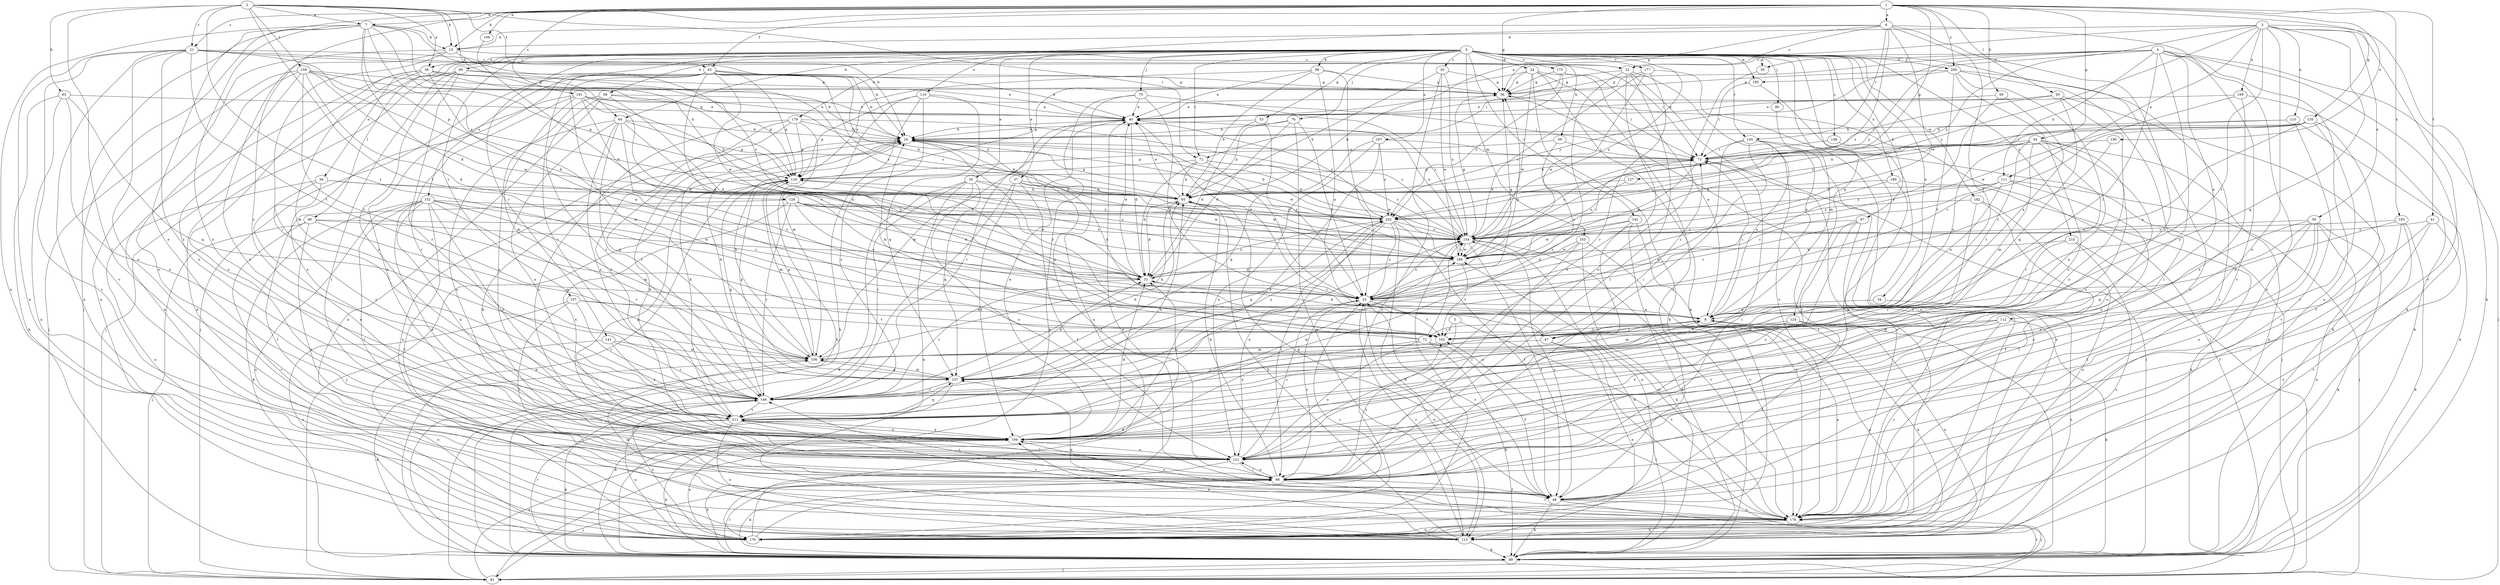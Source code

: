 strict digraph  {
0;
1;
2;
3;
4;
5;
6;
7;
8;
15;
16;
20;
21;
22;
23;
24;
30;
31;
34;
35;
36;
37;
38;
39;
40;
41;
43;
47;
48;
53;
54;
56;
58;
59;
60;
63;
64;
65;
69;
71;
72;
73;
75;
76;
80;
81;
86;
87;
89;
90;
93;
98;
103;
106;
109;
110;
111;
112;
113;
116;
121;
124;
127;
128;
129;
135;
137;
141;
142;
145;
146;
148;
152;
154;
157;
159;
162;
167;
169;
170;
175;
177;
178;
179;
182;
185;
186;
189;
190;
191;
193;
194;
200;
202;
210;
211;
0 -> 20  [label=c];
0 -> 24  [label=d];
0 -> 30  [label=d];
0 -> 34  [label=e];
0 -> 35  [label=e];
0 -> 36  [label=e];
0 -> 37  [label=e];
0 -> 38  [label=e];
0 -> 53  [label=g];
0 -> 58  [label=h];
0 -> 59  [label=h];
0 -> 69  [label=i];
0 -> 71  [label=i];
0 -> 75  [label=j];
0 -> 76  [label=j];
0 -> 80  [label=j];
0 -> 86  [label=k];
0 -> 87  [label=k];
0 -> 90  [label=l];
0 -> 103  [label=m];
0 -> 106  [label=m];
0 -> 116  [label=o];
0 -> 124  [label=p];
0 -> 141  [label=r];
0 -> 142  [label=r];
0 -> 145  [label=r];
0 -> 148  [label=s];
0 -> 152  [label=s];
0 -> 154  [label=s];
0 -> 157  [label=t];
0 -> 167  [label=u];
0 -> 175  [label=v];
0 -> 177  [label=v];
0 -> 178  [label=v];
0 -> 179  [label=w];
0 -> 182  [label=w];
0 -> 185  [label=w];
0 -> 189  [label=x];
0 -> 200  [label=y];
0 -> 210  [label=z];
1 -> 6  [label=a];
1 -> 7  [label=a];
1 -> 15  [label=b];
1 -> 21  [label=c];
1 -> 41  [label=f];
1 -> 43  [label=f];
1 -> 54  [label=g];
1 -> 56  [label=g];
1 -> 60  [label=h];
1 -> 93  [label=l];
1 -> 109  [label=n];
1 -> 121  [label=o];
1 -> 127  [label=p];
1 -> 135  [label=q];
1 -> 190  [label=x];
1 -> 191  [label=x];
1 -> 193  [label=x];
1 -> 200  [label=y];
1 -> 211  [label=z];
2 -> 7  [label=a];
2 -> 15  [label=b];
2 -> 21  [label=c];
2 -> 38  [label=e];
2 -> 43  [label=f];
2 -> 47  [label=f];
2 -> 63  [label=h];
2 -> 64  [label=h];
2 -> 71  [label=i];
2 -> 98  [label=l];
2 -> 159  [label=t];
2 -> 162  [label=t];
3 -> 15  [label=b];
3 -> 39  [label=e];
3 -> 40  [label=e];
3 -> 89  [label=k];
3 -> 110  [label=n];
3 -> 111  [label=n];
3 -> 121  [label=o];
3 -> 137  [label=q];
3 -> 154  [label=s];
3 -> 162  [label=t];
3 -> 169  [label=u];
3 -> 178  [label=v];
3 -> 202  [label=y];
4 -> 22  [label=c];
4 -> 30  [label=d];
4 -> 71  [label=i];
4 -> 72  [label=i];
4 -> 81  [label=j];
4 -> 89  [label=k];
4 -> 111  [label=n];
4 -> 112  [label=n];
4 -> 170  [label=u];
4 -> 178  [label=v];
4 -> 185  [label=w];
4 -> 202  [label=y];
4 -> 211  [label=z];
5 -> 162  [label=t];
5 -> 178  [label=v];
5 -> 194  [label=x];
6 -> 15  [label=b];
6 -> 22  [label=c];
6 -> 47  [label=f];
6 -> 56  [label=g];
6 -> 64  [label=h];
6 -> 145  [label=r];
6 -> 154  [label=s];
6 -> 178  [label=v];
6 -> 186  [label=w];
6 -> 211  [label=z];
7 -> 15  [label=b];
7 -> 16  [label=b];
7 -> 31  [label=d];
7 -> 65  [label=h];
7 -> 81  [label=j];
7 -> 128  [label=p];
7 -> 129  [label=p];
7 -> 170  [label=u];
7 -> 178  [label=v];
7 -> 194  [label=x];
7 -> 202  [label=y];
8 -> 31  [label=d];
8 -> 47  [label=f];
8 -> 72  [label=i];
8 -> 73  [label=i];
8 -> 113  [label=n];
8 -> 162  [label=t];
15 -> 22  [label=c];
15 -> 121  [label=o];
15 -> 146  [label=r];
15 -> 154  [label=s];
15 -> 170  [label=u];
16 -> 73  [label=i];
16 -> 170  [label=u];
16 -> 186  [label=w];
20 -> 56  [label=g];
20 -> 65  [label=h];
20 -> 154  [label=s];
20 -> 170  [label=u];
20 -> 186  [label=w];
21 -> 16  [label=b];
21 -> 22  [label=c];
21 -> 31  [label=d];
21 -> 73  [label=i];
21 -> 113  [label=n];
21 -> 121  [label=o];
21 -> 162  [label=t];
21 -> 170  [label=u];
21 -> 178  [label=v];
21 -> 211  [label=z];
22 -> 56  [label=g];
22 -> 98  [label=l];
22 -> 121  [label=o];
22 -> 170  [label=u];
22 -> 178  [label=v];
22 -> 211  [label=z];
23 -> 8  [label=a];
23 -> 40  [label=e];
23 -> 56  [label=g];
23 -> 113  [label=n];
23 -> 154  [label=s];
23 -> 162  [label=t];
24 -> 48  [label=f];
24 -> 56  [label=g];
24 -> 73  [label=i];
24 -> 89  [label=k];
24 -> 129  [label=p];
24 -> 170  [label=u];
24 -> 186  [label=w];
30 -> 121  [label=o];
31 -> 23  [label=c];
31 -> 40  [label=e];
31 -> 56  [label=g];
31 -> 146  [label=r];
31 -> 202  [label=y];
34 -> 8  [label=a];
34 -> 113  [label=n];
35 -> 65  [label=h];
35 -> 89  [label=k];
35 -> 113  [label=n];
35 -> 121  [label=o];
35 -> 137  [label=q];
35 -> 146  [label=r];
35 -> 186  [label=w];
36 -> 65  [label=h];
36 -> 121  [label=o];
36 -> 154  [label=s];
36 -> 170  [label=u];
36 -> 211  [label=z];
37 -> 48  [label=f];
37 -> 65  [label=h];
37 -> 98  [label=l];
37 -> 146  [label=r];
37 -> 186  [label=w];
37 -> 194  [label=x];
38 -> 8  [label=a];
38 -> 16  [label=b];
38 -> 56  [label=g];
38 -> 106  [label=m];
38 -> 113  [label=n];
38 -> 121  [label=o];
38 -> 129  [label=p];
39 -> 48  [label=f];
39 -> 89  [label=k];
39 -> 98  [label=l];
39 -> 113  [label=n];
39 -> 121  [label=o];
39 -> 137  [label=q];
39 -> 154  [label=s];
39 -> 194  [label=x];
40 -> 16  [label=b];
40 -> 31  [label=d];
40 -> 106  [label=m];
40 -> 146  [label=r];
40 -> 202  [label=y];
41 -> 98  [label=l];
41 -> 121  [label=o];
41 -> 154  [label=s];
41 -> 178  [label=v];
43 -> 8  [label=a];
43 -> 16  [label=b];
43 -> 40  [label=e];
43 -> 56  [label=g];
43 -> 81  [label=j];
43 -> 106  [label=m];
43 -> 121  [label=o];
43 -> 129  [label=p];
43 -> 146  [label=r];
43 -> 154  [label=s];
43 -> 186  [label=w];
43 -> 202  [label=y];
47 -> 16  [label=b];
47 -> 106  [label=m];
47 -> 113  [label=n];
47 -> 178  [label=v];
48 -> 23  [label=c];
48 -> 65  [label=h];
48 -> 81  [label=j];
48 -> 89  [label=k];
48 -> 146  [label=r];
48 -> 154  [label=s];
48 -> 178  [label=v];
48 -> 194  [label=x];
53 -> 16  [label=b];
53 -> 23  [label=c];
53 -> 31  [label=d];
54 -> 8  [label=a];
54 -> 65  [label=h];
54 -> 73  [label=i];
54 -> 106  [label=m];
54 -> 113  [label=n];
54 -> 121  [label=o];
54 -> 146  [label=r];
54 -> 162  [label=t];
54 -> 194  [label=x];
56 -> 40  [label=e];
56 -> 81  [label=j];
58 -> 31  [label=d];
58 -> 40  [label=e];
58 -> 65  [label=h];
58 -> 113  [label=n];
58 -> 146  [label=r];
58 -> 194  [label=x];
59 -> 23  [label=c];
59 -> 73  [label=i];
59 -> 129  [label=p];
60 -> 8  [label=a];
60 -> 23  [label=c];
60 -> 40  [label=e];
63 -> 40  [label=e];
63 -> 89  [label=k];
63 -> 113  [label=n];
63 -> 137  [label=q];
63 -> 194  [label=x];
64 -> 16  [label=b];
64 -> 23  [label=c];
64 -> 121  [label=o];
64 -> 129  [label=p];
64 -> 146  [label=r];
64 -> 162  [label=t];
64 -> 194  [label=x];
64 -> 211  [label=z];
65 -> 16  [label=b];
65 -> 31  [label=d];
65 -> 40  [label=e];
65 -> 202  [label=y];
69 -> 56  [label=g];
69 -> 81  [label=j];
69 -> 98  [label=l];
69 -> 113  [label=n];
69 -> 146  [label=r];
69 -> 154  [label=s];
69 -> 211  [label=z];
71 -> 23  [label=c];
71 -> 31  [label=d];
71 -> 65  [label=h];
71 -> 129  [label=p];
71 -> 154  [label=s];
71 -> 186  [label=w];
72 -> 16  [label=b];
72 -> 48  [label=f];
72 -> 89  [label=k];
72 -> 121  [label=o];
72 -> 129  [label=p];
72 -> 146  [label=r];
72 -> 154  [label=s];
73 -> 129  [label=p];
73 -> 154  [label=s];
73 -> 186  [label=w];
75 -> 8  [label=a];
75 -> 40  [label=e];
75 -> 89  [label=k];
75 -> 154  [label=s];
75 -> 170  [label=u];
76 -> 16  [label=b];
76 -> 23  [label=c];
76 -> 31  [label=d];
76 -> 65  [label=h];
76 -> 113  [label=n];
80 -> 8  [label=a];
81 -> 31  [label=d];
81 -> 162  [label=t];
81 -> 194  [label=x];
86 -> 8  [label=a];
86 -> 23  [label=c];
86 -> 40  [label=e];
86 -> 56  [label=g];
86 -> 65  [label=h];
86 -> 129  [label=p];
87 -> 23  [label=c];
87 -> 146  [label=r];
87 -> 154  [label=s];
87 -> 178  [label=v];
87 -> 194  [label=x];
89 -> 56  [label=g];
89 -> 73  [label=i];
89 -> 81  [label=j];
89 -> 98  [label=l];
89 -> 129  [label=p];
89 -> 146  [label=r];
89 -> 178  [label=v];
90 -> 81  [label=j];
90 -> 98  [label=l];
90 -> 106  [label=m];
90 -> 154  [label=s];
90 -> 178  [label=v];
90 -> 186  [label=w];
93 -> 40  [label=e];
93 -> 73  [label=i];
93 -> 89  [label=k];
93 -> 121  [label=o];
93 -> 137  [label=q];
98 -> 16  [label=b];
98 -> 23  [label=c];
98 -> 48  [label=f];
98 -> 65  [label=h];
98 -> 73  [label=i];
98 -> 81  [label=j];
98 -> 89  [label=k];
98 -> 121  [label=o];
98 -> 162  [label=t];
98 -> 178  [label=v];
103 -> 31  [label=d];
103 -> 89  [label=k];
103 -> 98  [label=l];
103 -> 178  [label=v];
103 -> 186  [label=w];
106 -> 16  [label=b];
106 -> 65  [label=h];
106 -> 89  [label=k];
106 -> 129  [label=p];
106 -> 137  [label=q];
109 -> 31  [label=d];
110 -> 16  [label=b];
110 -> 65  [label=h];
110 -> 89  [label=k];
110 -> 178  [label=v];
111 -> 8  [label=a];
111 -> 23  [label=c];
111 -> 65  [label=h];
111 -> 81  [label=j];
111 -> 194  [label=x];
111 -> 202  [label=y];
112 -> 89  [label=k];
112 -> 121  [label=o];
112 -> 162  [label=t];
112 -> 178  [label=v];
112 -> 194  [label=x];
113 -> 23  [label=c];
113 -> 65  [label=h];
113 -> 89  [label=k];
113 -> 194  [label=x];
116 -> 40  [label=e];
116 -> 89  [label=k];
116 -> 106  [label=m];
116 -> 129  [label=p];
116 -> 137  [label=q];
116 -> 211  [label=z];
121 -> 23  [label=c];
121 -> 89  [label=k];
121 -> 98  [label=l];
121 -> 129  [label=p];
124 -> 48  [label=f];
124 -> 106  [label=m];
124 -> 113  [label=n];
124 -> 162  [label=t];
127 -> 65  [label=h];
127 -> 154  [label=s];
128 -> 23  [label=c];
128 -> 31  [label=d];
128 -> 98  [label=l];
128 -> 146  [label=r];
128 -> 154  [label=s];
128 -> 186  [label=w];
128 -> 194  [label=x];
128 -> 202  [label=y];
129 -> 65  [label=h];
129 -> 81  [label=j];
129 -> 106  [label=m];
135 -> 8  [label=a];
135 -> 16  [label=b];
135 -> 23  [label=c];
135 -> 48  [label=f];
135 -> 73  [label=i];
135 -> 98  [label=l];
135 -> 202  [label=y];
137 -> 16  [label=b];
137 -> 31  [label=d];
137 -> 89  [label=k];
137 -> 106  [label=m];
137 -> 129  [label=p];
137 -> 146  [label=r];
137 -> 202  [label=y];
141 -> 106  [label=m];
141 -> 146  [label=r];
141 -> 170  [label=u];
141 -> 211  [label=z];
142 -> 89  [label=k];
142 -> 154  [label=s];
142 -> 170  [label=u];
142 -> 178  [label=v];
142 -> 186  [label=w];
145 -> 8  [label=a];
145 -> 73  [label=i];
145 -> 81  [label=j];
145 -> 98  [label=l];
145 -> 137  [label=q];
145 -> 178  [label=v];
146 -> 8  [label=a];
146 -> 65  [label=h];
146 -> 73  [label=i];
146 -> 81  [label=j];
146 -> 129  [label=p];
146 -> 170  [label=u];
146 -> 211  [label=z];
148 -> 73  [label=i];
148 -> 170  [label=u];
152 -> 23  [label=c];
152 -> 48  [label=f];
152 -> 89  [label=k];
152 -> 98  [label=l];
152 -> 106  [label=m];
152 -> 121  [label=o];
152 -> 146  [label=r];
152 -> 170  [label=u];
152 -> 194  [label=x];
152 -> 202  [label=y];
152 -> 211  [label=z];
154 -> 16  [label=b];
154 -> 40  [label=e];
154 -> 48  [label=f];
154 -> 56  [label=g];
154 -> 89  [label=k];
154 -> 170  [label=u];
154 -> 178  [label=v];
154 -> 186  [label=w];
157 -> 8  [label=a];
157 -> 98  [label=l];
157 -> 146  [label=r];
157 -> 162  [label=t];
157 -> 170  [label=u];
159 -> 31  [label=d];
159 -> 40  [label=e];
159 -> 56  [label=g];
159 -> 81  [label=j];
159 -> 121  [label=o];
159 -> 129  [label=p];
159 -> 162  [label=t];
159 -> 186  [label=w];
159 -> 194  [label=x];
162 -> 16  [label=b];
162 -> 106  [label=m];
167 -> 73  [label=i];
167 -> 121  [label=o];
167 -> 137  [label=q];
167 -> 194  [label=x];
167 -> 202  [label=y];
169 -> 40  [label=e];
169 -> 89  [label=k];
169 -> 186  [label=w];
169 -> 194  [label=x];
170 -> 8  [label=a];
170 -> 23  [label=c];
170 -> 40  [label=e];
170 -> 194  [label=x];
175 -> 8  [label=a];
175 -> 56  [label=g];
175 -> 65  [label=h];
175 -> 202  [label=y];
177 -> 56  [label=g];
177 -> 113  [label=n];
177 -> 146  [label=r];
177 -> 154  [label=s];
177 -> 186  [label=w];
178 -> 8  [label=a];
178 -> 106  [label=m];
178 -> 113  [label=n];
178 -> 137  [label=q];
178 -> 170  [label=u];
178 -> 186  [label=w];
179 -> 16  [label=b];
179 -> 89  [label=k];
179 -> 121  [label=o];
179 -> 129  [label=p];
179 -> 137  [label=q];
179 -> 154  [label=s];
179 -> 211  [label=z];
182 -> 48  [label=f];
182 -> 170  [label=u];
182 -> 202  [label=y];
182 -> 211  [label=z];
185 -> 73  [label=i];
185 -> 170  [label=u];
186 -> 31  [label=d];
186 -> 73  [label=i];
186 -> 154  [label=s];
186 -> 162  [label=t];
189 -> 23  [label=c];
189 -> 65  [label=h];
189 -> 89  [label=k];
189 -> 98  [label=l];
190 -> 23  [label=c];
190 -> 73  [label=i];
191 -> 23  [label=c];
191 -> 31  [label=d];
191 -> 40  [label=e];
191 -> 65  [label=h];
191 -> 73  [label=i];
191 -> 106  [label=m];
191 -> 146  [label=r];
191 -> 194  [label=x];
193 -> 8  [label=a];
193 -> 48  [label=f];
193 -> 89  [label=k];
193 -> 154  [label=s];
193 -> 170  [label=u];
194 -> 16  [label=b];
194 -> 31  [label=d];
194 -> 40  [label=e];
194 -> 89  [label=k];
194 -> 121  [label=o];
194 -> 211  [label=z];
200 -> 56  [label=g];
200 -> 98  [label=l];
200 -> 121  [label=o];
200 -> 162  [label=t];
200 -> 178  [label=v];
200 -> 194  [label=x];
200 -> 202  [label=y];
202 -> 16  [label=b];
202 -> 23  [label=c];
202 -> 48  [label=f];
202 -> 98  [label=l];
202 -> 113  [label=n];
202 -> 121  [label=o];
202 -> 137  [label=q];
202 -> 154  [label=s];
210 -> 81  [label=j];
210 -> 170  [label=u];
210 -> 186  [label=w];
210 -> 194  [label=x];
211 -> 16  [label=b];
211 -> 65  [label=h];
211 -> 89  [label=k];
211 -> 98  [label=l];
211 -> 113  [label=n];
211 -> 137  [label=q];
211 -> 154  [label=s];
211 -> 170  [label=u];
211 -> 178  [label=v];
211 -> 186  [label=w];
211 -> 194  [label=x];
}
